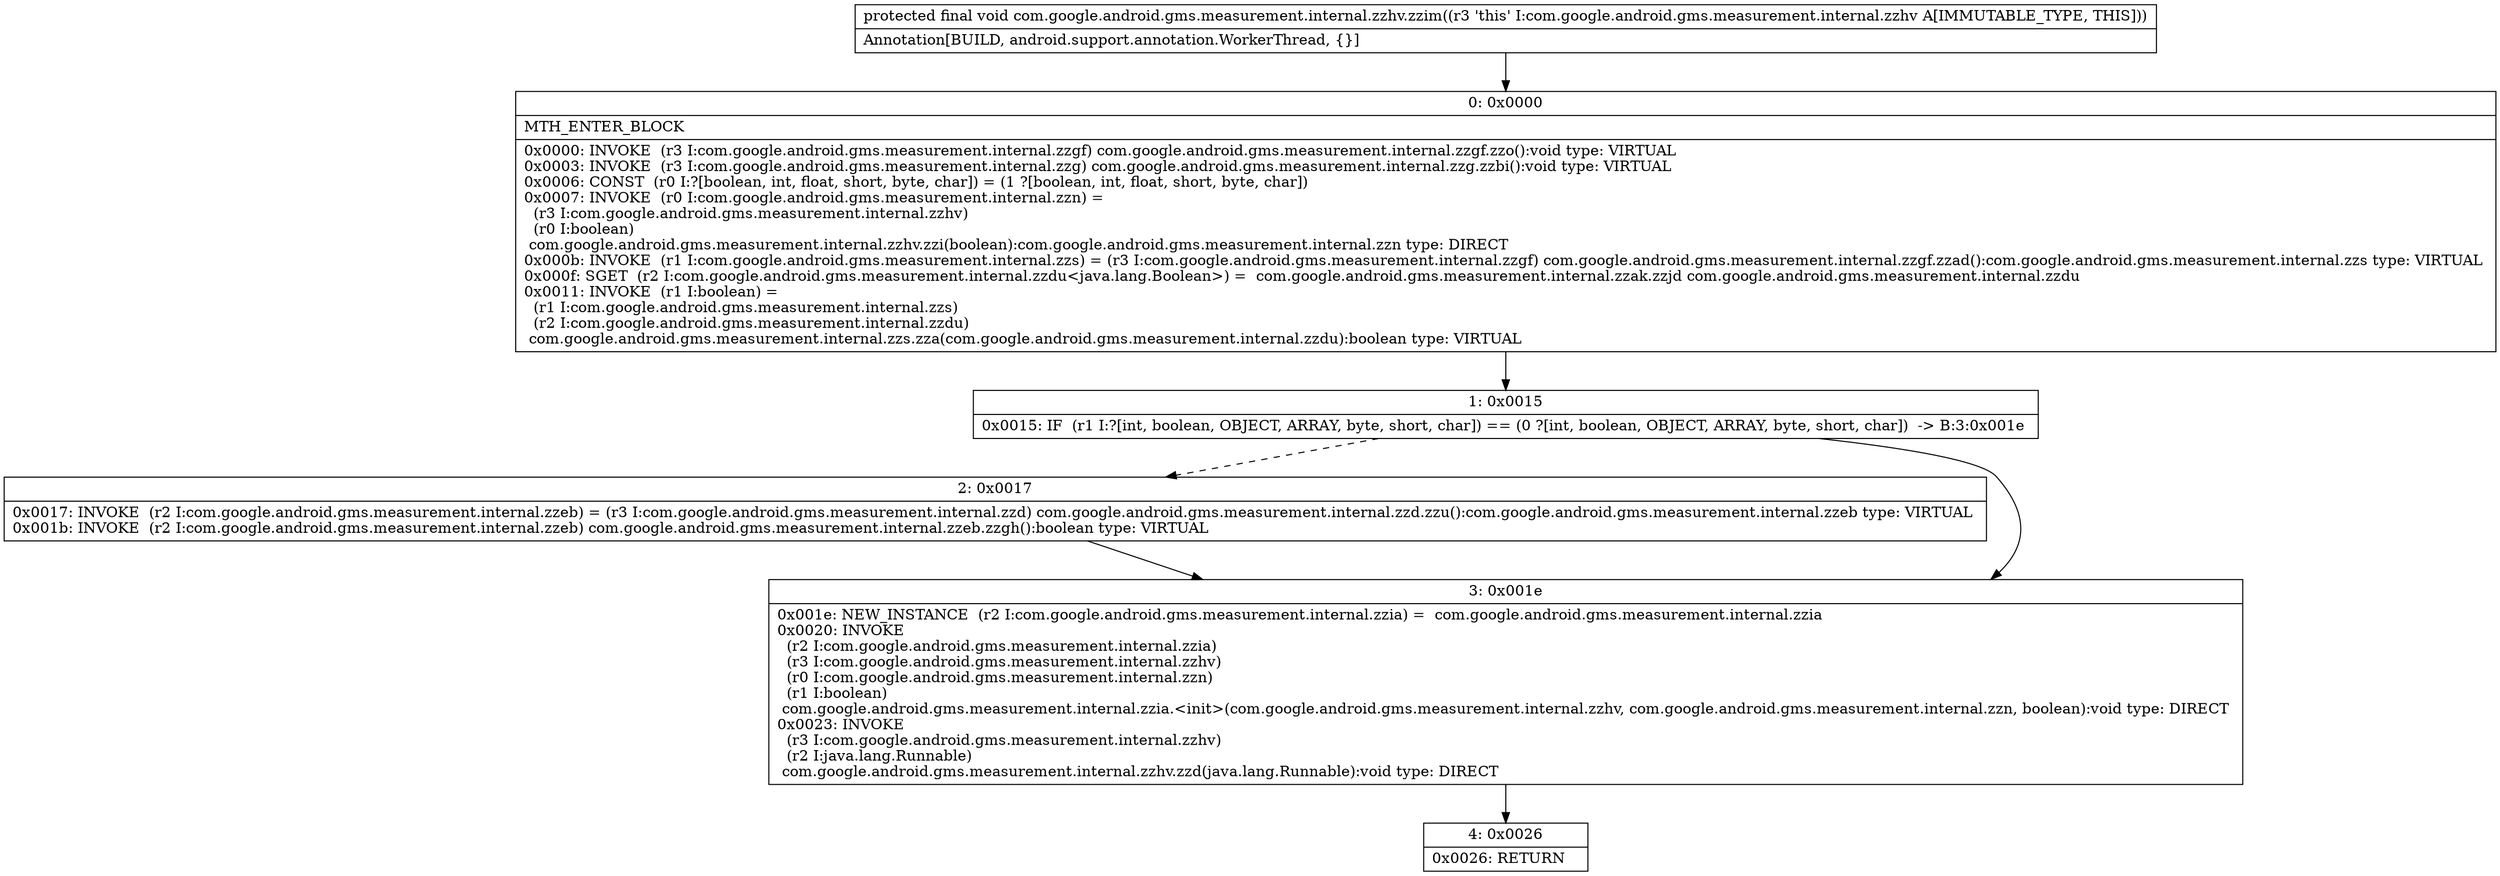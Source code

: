 digraph "CFG forcom.google.android.gms.measurement.internal.zzhv.zzim()V" {
Node_0 [shape=record,label="{0\:\ 0x0000|MTH_ENTER_BLOCK\l|0x0000: INVOKE  (r3 I:com.google.android.gms.measurement.internal.zzgf) com.google.android.gms.measurement.internal.zzgf.zzo():void type: VIRTUAL \l0x0003: INVOKE  (r3 I:com.google.android.gms.measurement.internal.zzg) com.google.android.gms.measurement.internal.zzg.zzbi():void type: VIRTUAL \l0x0006: CONST  (r0 I:?[boolean, int, float, short, byte, char]) = (1 ?[boolean, int, float, short, byte, char]) \l0x0007: INVOKE  (r0 I:com.google.android.gms.measurement.internal.zzn) = \l  (r3 I:com.google.android.gms.measurement.internal.zzhv)\l  (r0 I:boolean)\l com.google.android.gms.measurement.internal.zzhv.zzi(boolean):com.google.android.gms.measurement.internal.zzn type: DIRECT \l0x000b: INVOKE  (r1 I:com.google.android.gms.measurement.internal.zzs) = (r3 I:com.google.android.gms.measurement.internal.zzgf) com.google.android.gms.measurement.internal.zzgf.zzad():com.google.android.gms.measurement.internal.zzs type: VIRTUAL \l0x000f: SGET  (r2 I:com.google.android.gms.measurement.internal.zzdu\<java.lang.Boolean\>) =  com.google.android.gms.measurement.internal.zzak.zzjd com.google.android.gms.measurement.internal.zzdu \l0x0011: INVOKE  (r1 I:boolean) = \l  (r1 I:com.google.android.gms.measurement.internal.zzs)\l  (r2 I:com.google.android.gms.measurement.internal.zzdu)\l com.google.android.gms.measurement.internal.zzs.zza(com.google.android.gms.measurement.internal.zzdu):boolean type: VIRTUAL \l}"];
Node_1 [shape=record,label="{1\:\ 0x0015|0x0015: IF  (r1 I:?[int, boolean, OBJECT, ARRAY, byte, short, char]) == (0 ?[int, boolean, OBJECT, ARRAY, byte, short, char])  \-\> B:3:0x001e \l}"];
Node_2 [shape=record,label="{2\:\ 0x0017|0x0017: INVOKE  (r2 I:com.google.android.gms.measurement.internal.zzeb) = (r3 I:com.google.android.gms.measurement.internal.zzd) com.google.android.gms.measurement.internal.zzd.zzu():com.google.android.gms.measurement.internal.zzeb type: VIRTUAL \l0x001b: INVOKE  (r2 I:com.google.android.gms.measurement.internal.zzeb) com.google.android.gms.measurement.internal.zzeb.zzgh():boolean type: VIRTUAL \l}"];
Node_3 [shape=record,label="{3\:\ 0x001e|0x001e: NEW_INSTANCE  (r2 I:com.google.android.gms.measurement.internal.zzia) =  com.google.android.gms.measurement.internal.zzia \l0x0020: INVOKE  \l  (r2 I:com.google.android.gms.measurement.internal.zzia)\l  (r3 I:com.google.android.gms.measurement.internal.zzhv)\l  (r0 I:com.google.android.gms.measurement.internal.zzn)\l  (r1 I:boolean)\l com.google.android.gms.measurement.internal.zzia.\<init\>(com.google.android.gms.measurement.internal.zzhv, com.google.android.gms.measurement.internal.zzn, boolean):void type: DIRECT \l0x0023: INVOKE  \l  (r3 I:com.google.android.gms.measurement.internal.zzhv)\l  (r2 I:java.lang.Runnable)\l com.google.android.gms.measurement.internal.zzhv.zzd(java.lang.Runnable):void type: DIRECT \l}"];
Node_4 [shape=record,label="{4\:\ 0x0026|0x0026: RETURN   \l}"];
MethodNode[shape=record,label="{protected final void com.google.android.gms.measurement.internal.zzhv.zzim((r3 'this' I:com.google.android.gms.measurement.internal.zzhv A[IMMUTABLE_TYPE, THIS]))  | Annotation[BUILD, android.support.annotation.WorkerThread, \{\}]\l}"];
MethodNode -> Node_0;
Node_0 -> Node_1;
Node_1 -> Node_2[style=dashed];
Node_1 -> Node_3;
Node_2 -> Node_3;
Node_3 -> Node_4;
}

